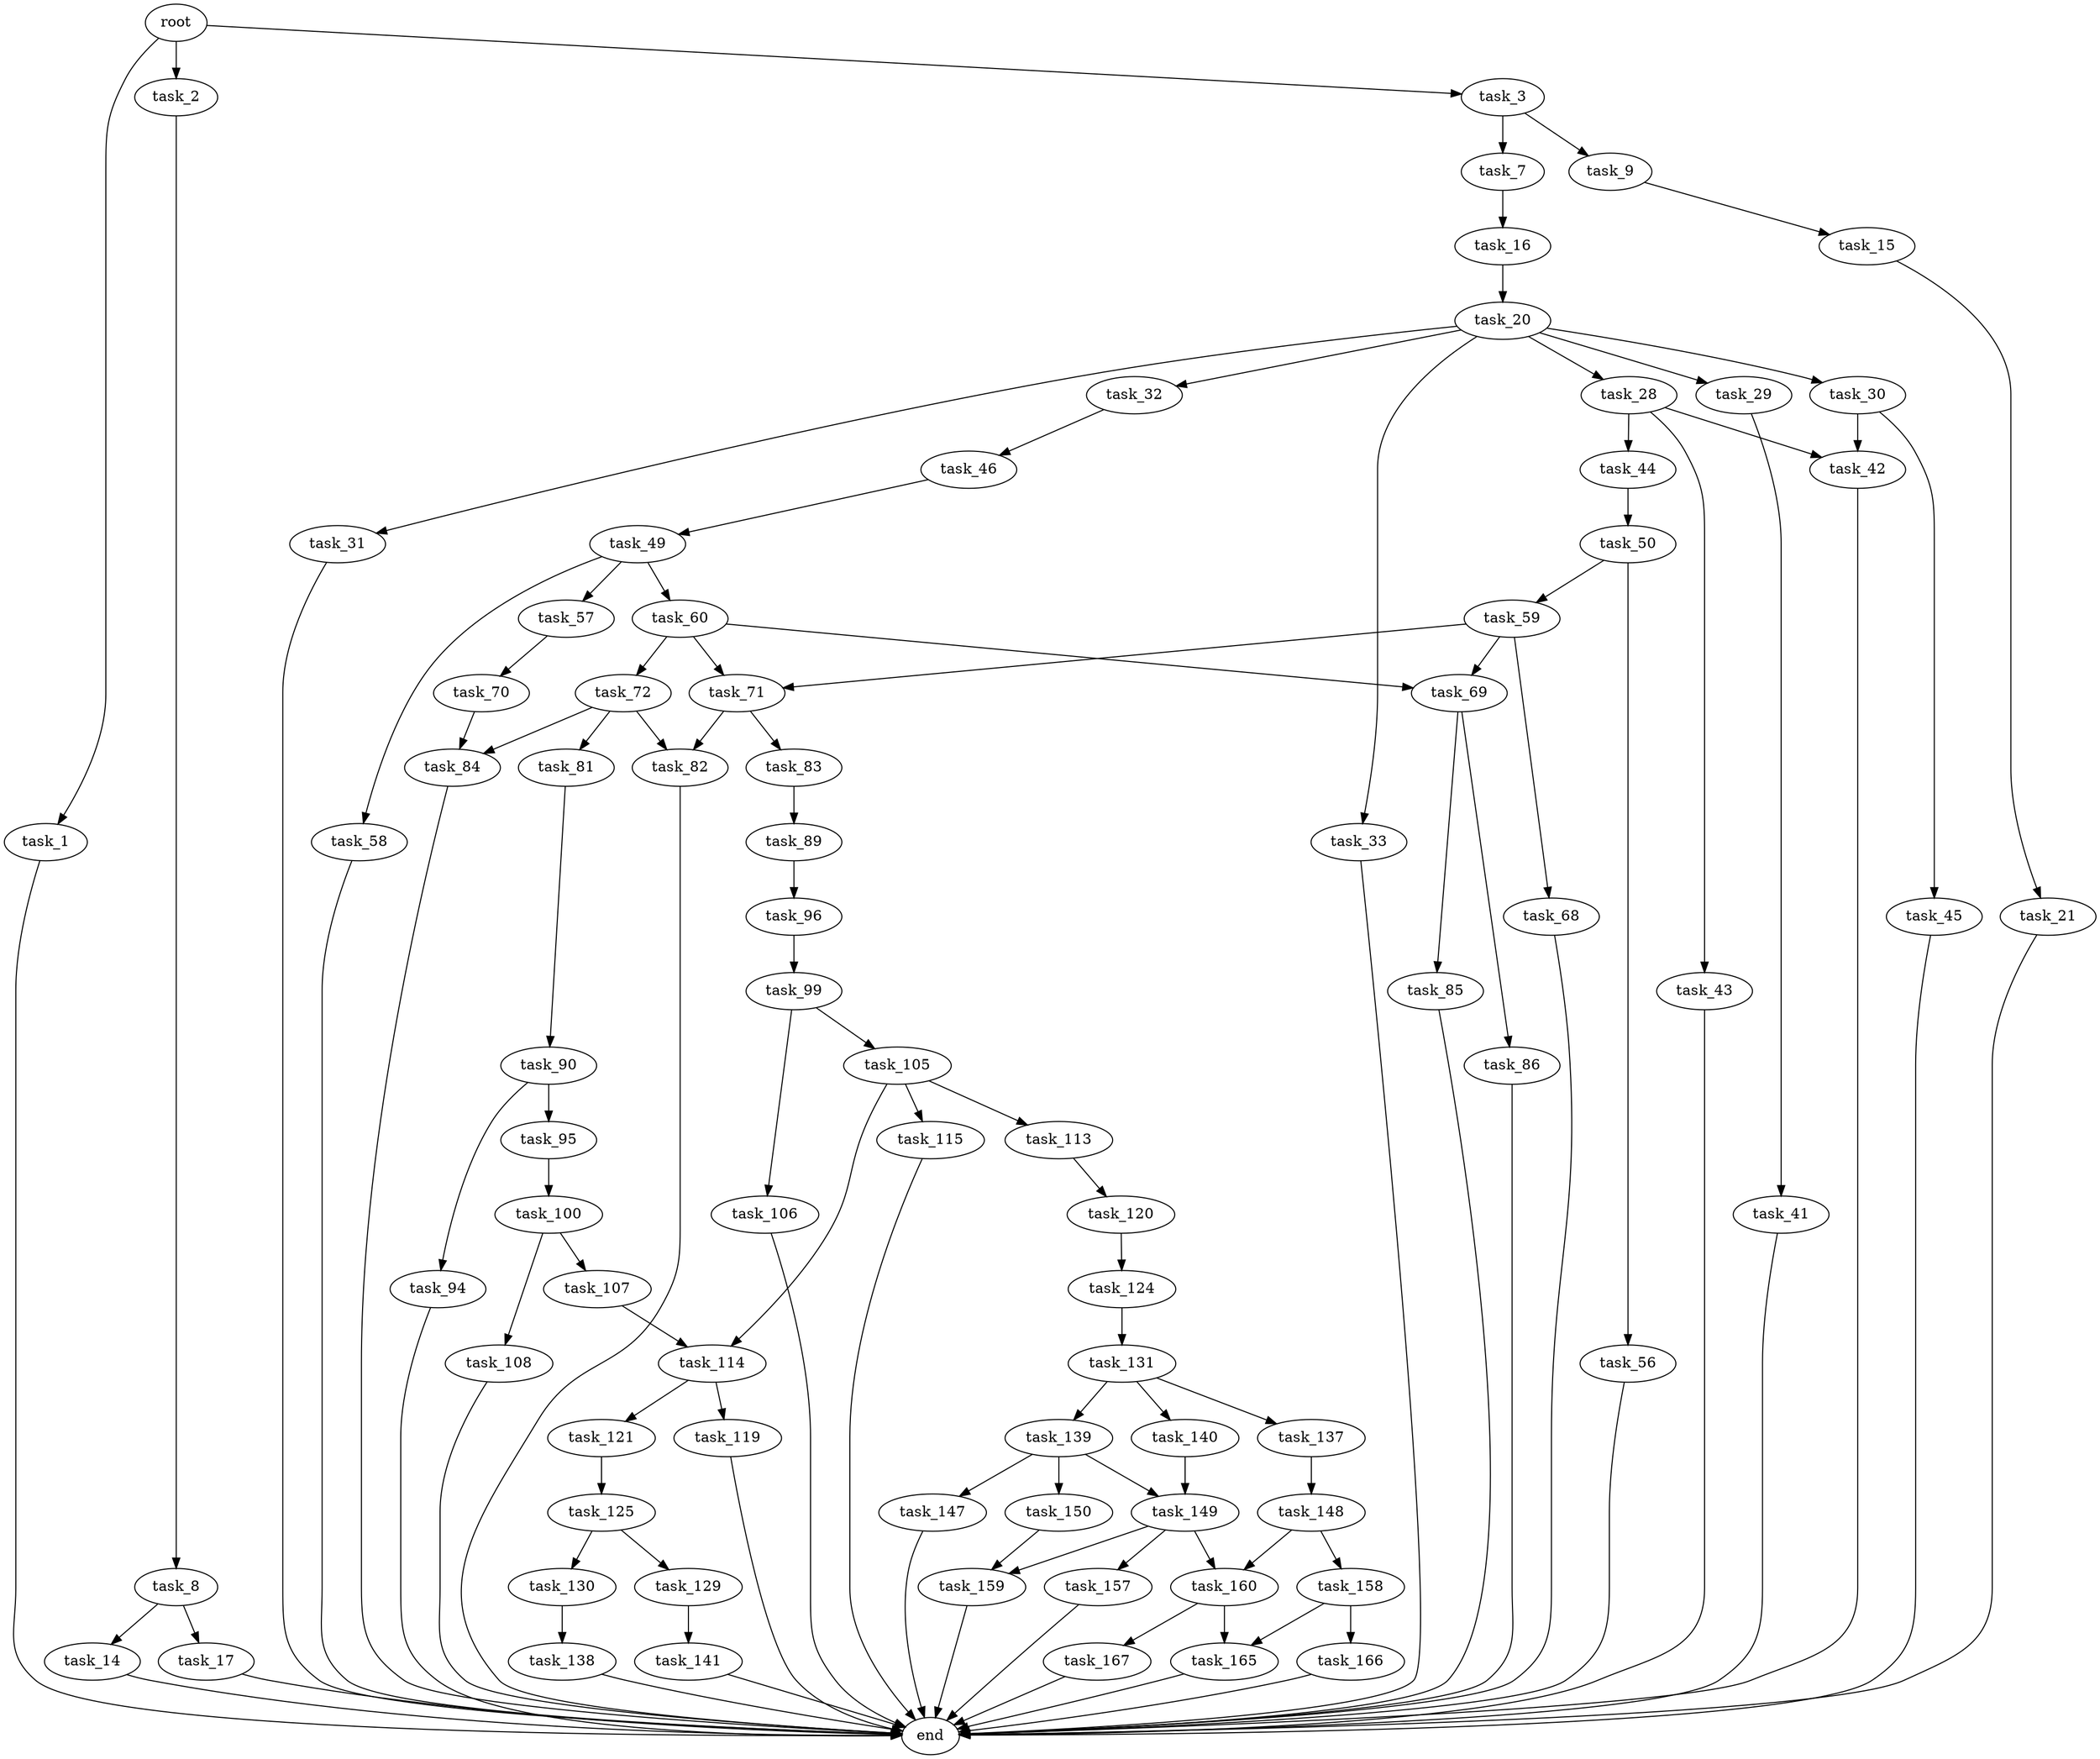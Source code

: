 digraph G {
  root [size="0.000000"];
  task_1 [size="891560837908.000000"];
  task_2 [size="1014042704.000000"];
  task_3 [size="149660445000.000000"];
  end [size="0.000000"];
  task_8 [size="231928233984.000000"];
  task_7 [size="5142178644.000000"];
  task_9 [size="688959507861.000000"];
  task_16 [size="1073741824000.000000"];
  task_14 [size="53193301836.000000"];
  task_17 [size="549755813888.000000"];
  task_15 [size="402628452549.000000"];
  task_21 [size="997074898796.000000"];
  task_20 [size="231928233984.000000"];
  task_28 [size="111930356100.000000"];
  task_29 [size="210573307364.000000"];
  task_30 [size="68719476736.000000"];
  task_31 [size="2189590332.000000"];
  task_32 [size="94247023524.000000"];
  task_33 [size="6595015499.000000"];
  task_42 [size="220617985465.000000"];
  task_43 [size="8589934592.000000"];
  task_44 [size="134217728000.000000"];
  task_41 [size="28991029248.000000"];
  task_45 [size="134217728000.000000"];
  task_46 [size="358378967707.000000"];
  task_50 [size="200276433954.000000"];
  task_49 [size="30366577144.000000"];
  task_57 [size="782757789696.000000"];
  task_58 [size="4042602280.000000"];
  task_60 [size="11251257288.000000"];
  task_56 [size="1396472157152.000000"];
  task_59 [size="8589934592.000000"];
  task_70 [size="43238798081.000000"];
  task_68 [size="18026741534.000000"];
  task_69 [size="29638972962.000000"];
  task_71 [size="549755813888.000000"];
  task_72 [size="231928233984.000000"];
  task_85 [size="56727057684.000000"];
  task_86 [size="2058157522.000000"];
  task_84 [size="2297241293.000000"];
  task_82 [size="134217728000.000000"];
  task_83 [size="199822849122.000000"];
  task_81 [size="369948918392.000000"];
  task_90 [size="6628554423.000000"];
  task_89 [size="142211672207.000000"];
  task_96 [size="8589934592.000000"];
  task_94 [size="6481370773.000000"];
  task_95 [size="549755813888.000000"];
  task_100 [size="101134555386.000000"];
  task_99 [size="475910878456.000000"];
  task_105 [size="11616324533.000000"];
  task_106 [size="134217728000.000000"];
  task_107 [size="12676665757.000000"];
  task_108 [size="6936935027.000000"];
  task_113 [size="134217728000.000000"];
  task_114 [size="379417626692.000000"];
  task_115 [size="15634621716.000000"];
  task_120 [size="266601443069.000000"];
  task_119 [size="28991029248.000000"];
  task_121 [size="36660780348.000000"];
  task_124 [size="134217728000.000000"];
  task_125 [size="134217728000.000000"];
  task_131 [size="1073741824000.000000"];
  task_129 [size="191660035927.000000"];
  task_130 [size="368293445632.000000"];
  task_141 [size="617081017859.000000"];
  task_138 [size="13195752633.000000"];
  task_137 [size="81416325061.000000"];
  task_139 [size="543553823102.000000"];
  task_140 [size="28991029248.000000"];
  task_148 [size="782757789696.000000"];
  task_147 [size="261037600090.000000"];
  task_149 [size="28991029248.000000"];
  task_150 [size="110547296713.000000"];
  task_158 [size="111555794585.000000"];
  task_160 [size="316314764670.000000"];
  task_157 [size="134217728000.000000"];
  task_159 [size="12169988147.000000"];
  task_165 [size="7752299934.000000"];
  task_166 [size="571419031180.000000"];
  task_167 [size="169511332141.000000"];

  root -> task_1 [size="1.000000"];
  root -> task_2 [size="1.000000"];
  root -> task_3 [size="1.000000"];
  task_1 -> end [size="1.000000"];
  task_2 -> task_8 [size="33554432.000000"];
  task_3 -> task_7 [size="134217728.000000"];
  task_3 -> task_9 [size="134217728.000000"];
  task_8 -> task_14 [size="301989888.000000"];
  task_8 -> task_17 [size="301989888.000000"];
  task_7 -> task_16 [size="134217728.000000"];
  task_9 -> task_15 [size="679477248.000000"];
  task_16 -> task_20 [size="838860800.000000"];
  task_14 -> end [size="1.000000"];
  task_17 -> end [size="1.000000"];
  task_15 -> task_21 [size="838860800.000000"];
  task_21 -> end [size="1.000000"];
  task_20 -> task_28 [size="301989888.000000"];
  task_20 -> task_29 [size="301989888.000000"];
  task_20 -> task_30 [size="301989888.000000"];
  task_20 -> task_31 [size="301989888.000000"];
  task_20 -> task_32 [size="301989888.000000"];
  task_20 -> task_33 [size="301989888.000000"];
  task_28 -> task_42 [size="134217728.000000"];
  task_28 -> task_43 [size="134217728.000000"];
  task_28 -> task_44 [size="134217728.000000"];
  task_29 -> task_41 [size="411041792.000000"];
  task_30 -> task_42 [size="134217728.000000"];
  task_30 -> task_45 [size="134217728.000000"];
  task_31 -> end [size="1.000000"];
  task_32 -> task_46 [size="134217728.000000"];
  task_33 -> end [size="1.000000"];
  task_42 -> end [size="1.000000"];
  task_43 -> end [size="1.000000"];
  task_44 -> task_50 [size="209715200.000000"];
  task_41 -> end [size="1.000000"];
  task_45 -> end [size="1.000000"];
  task_46 -> task_49 [size="301989888.000000"];
  task_50 -> task_56 [size="301989888.000000"];
  task_50 -> task_59 [size="301989888.000000"];
  task_49 -> task_57 [size="679477248.000000"];
  task_49 -> task_58 [size="679477248.000000"];
  task_49 -> task_60 [size="679477248.000000"];
  task_57 -> task_70 [size="679477248.000000"];
  task_58 -> end [size="1.000000"];
  task_60 -> task_69 [size="209715200.000000"];
  task_60 -> task_71 [size="209715200.000000"];
  task_60 -> task_72 [size="209715200.000000"];
  task_56 -> end [size="1.000000"];
  task_59 -> task_68 [size="33554432.000000"];
  task_59 -> task_69 [size="33554432.000000"];
  task_59 -> task_71 [size="33554432.000000"];
  task_70 -> task_84 [size="75497472.000000"];
  task_68 -> end [size="1.000000"];
  task_69 -> task_85 [size="536870912.000000"];
  task_69 -> task_86 [size="536870912.000000"];
  task_71 -> task_82 [size="536870912.000000"];
  task_71 -> task_83 [size="536870912.000000"];
  task_72 -> task_81 [size="301989888.000000"];
  task_72 -> task_82 [size="301989888.000000"];
  task_72 -> task_84 [size="301989888.000000"];
  task_85 -> end [size="1.000000"];
  task_86 -> end [size="1.000000"];
  task_84 -> end [size="1.000000"];
  task_82 -> end [size="1.000000"];
  task_83 -> task_89 [size="838860800.000000"];
  task_81 -> task_90 [size="679477248.000000"];
  task_90 -> task_94 [size="134217728.000000"];
  task_90 -> task_95 [size="134217728.000000"];
  task_89 -> task_96 [size="209715200.000000"];
  task_96 -> task_99 [size="33554432.000000"];
  task_94 -> end [size="1.000000"];
  task_95 -> task_100 [size="536870912.000000"];
  task_100 -> task_107 [size="75497472.000000"];
  task_100 -> task_108 [size="75497472.000000"];
  task_99 -> task_105 [size="536870912.000000"];
  task_99 -> task_106 [size="536870912.000000"];
  task_105 -> task_113 [size="33554432.000000"];
  task_105 -> task_114 [size="33554432.000000"];
  task_105 -> task_115 [size="33554432.000000"];
  task_106 -> end [size="1.000000"];
  task_107 -> task_114 [size="209715200.000000"];
  task_108 -> end [size="1.000000"];
  task_113 -> task_120 [size="209715200.000000"];
  task_114 -> task_119 [size="536870912.000000"];
  task_114 -> task_121 [size="536870912.000000"];
  task_115 -> end [size="1.000000"];
  task_120 -> task_124 [size="301989888.000000"];
  task_119 -> end [size="1.000000"];
  task_121 -> task_125 [size="134217728.000000"];
  task_124 -> task_131 [size="209715200.000000"];
  task_125 -> task_129 [size="209715200.000000"];
  task_125 -> task_130 [size="209715200.000000"];
  task_131 -> task_137 [size="838860800.000000"];
  task_131 -> task_139 [size="838860800.000000"];
  task_131 -> task_140 [size="838860800.000000"];
  task_129 -> task_141 [size="411041792.000000"];
  task_130 -> task_138 [size="411041792.000000"];
  task_141 -> end [size="1.000000"];
  task_138 -> end [size="1.000000"];
  task_137 -> task_148 [size="75497472.000000"];
  task_139 -> task_147 [size="411041792.000000"];
  task_139 -> task_149 [size="411041792.000000"];
  task_139 -> task_150 [size="411041792.000000"];
  task_140 -> task_149 [size="75497472.000000"];
  task_148 -> task_158 [size="679477248.000000"];
  task_148 -> task_160 [size="679477248.000000"];
  task_147 -> end [size="1.000000"];
  task_149 -> task_157 [size="75497472.000000"];
  task_149 -> task_159 [size="75497472.000000"];
  task_149 -> task_160 [size="75497472.000000"];
  task_150 -> task_159 [size="75497472.000000"];
  task_158 -> task_165 [size="411041792.000000"];
  task_158 -> task_166 [size="411041792.000000"];
  task_160 -> task_165 [size="301989888.000000"];
  task_160 -> task_167 [size="301989888.000000"];
  task_157 -> end [size="1.000000"];
  task_159 -> end [size="1.000000"];
  task_165 -> end [size="1.000000"];
  task_166 -> end [size="1.000000"];
  task_167 -> end [size="1.000000"];
}
